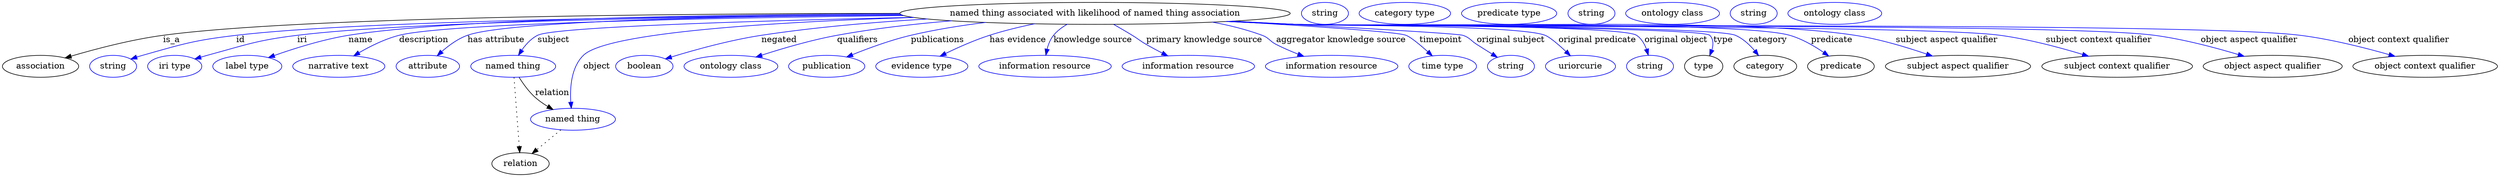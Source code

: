 digraph {
	graph [bb="0,0,4087.7,283"];
	node [label="\N"];
	"named thing associated with likelihood of named thing association"	[height=0.5,
		label="named thing associated with likelihood of named thing association",
		pos="1789.4,265",
		width=8.8825];
	association	[height=0.5,
		pos="62.394,178",
		width=1.7332];
	"named thing associated with likelihood of named thing association" -> association	[label=is_a,
		lp="277.39,221.5",
		pos="e,102.69,191.82 1469.4,264.95 1092.1,264.61 487.71,259.1 263.39,229 211.04,221.98 152.59,206.55 112.28,194.68"];
	id	[color=blue,
		height=0.5,
		label=string,
		pos="181.39,178",
		width=1.0652];
	"named thing associated with likelihood of named thing association" -> id	[color=blue,
		label=id,
		lp="390.39,221.5",
		pos="e,210.39,189.95 1471.5,262.96 1122.9,260.59 585.94,253.01 383.39,229 313.88,220.76 296.75,215.06 229.39,196 226.29,195.12 223.09,\
194.15 219.9,193.12",
		style=solid];
	iri	[color=blue,
		height=0.5,
		label="iri type",
		pos="282.39,178",
		width=1.2277];
	"named thing associated with likelihood of named thing association" -> iri	[color=blue,
		label=iri,
		lp="490.39,221.5",
		pos="e,315.34,190.07 1472.5,262.57 1148.2,259.83 666.47,251.91 482.39,229 415.95,220.73 400.01,213.58 335.39,196 332.03,195.08 328.56,\
194.09 325.08,193.05",
		style=solid];
	name	[color=blue,
		height=0.5,
		label="label type",
		pos="401.39,178",
		width=1.5707];
	"named thing associated with likelihood of named thing association" -> name	[color=blue,
		label=name,
		lp="586.39,221.5",
		pos="e,435.84,192.38 1469.6,264.43 1166.5,263.1 733.46,256.2 566.39,229 524.49,222.18 478.38,207.57 445.58,195.89",
		style=solid];
	description	[color=blue,
		height=0.5,
		label="narrative text",
		pos="551.39,178",
		width=2.0943];
	"named thing associated with likelihood of named thing association" -> description	[color=blue,
		label=description,
		lp="689.89,221.5",
		pos="e,575.56,195.17 1475.8,261.41 1166,257.72 727.34,249.01 649.39,229 626.45,223.11 602.73,211.19 584.37,200.46",
		style=solid];
	"has attribute"	[color=blue,
		height=0.5,
		label=attribute,
		pos="696.39,178",
		width=1.4443];
	"named thing associated with likelihood of named thing association" -> "has attribute"	[color=blue,
		label="has attribute",
		lp="808.39,221.5",
		pos="e,711.75,195.36 1471.7,262.93 1194.6,260.4 826.96,252.55 761.39,229 745.72,223.37 730.79,212.44 719.21,202.23",
		style=solid];
	subject	[color=blue,
		height=0.5,
		label="named thing",
		pos="836.39,178",
		width=1.9318];
	"named thing associated with likelihood of named thing association" -> subject	[color=blue,
		label=subject,
		lp="902.39,221.5",
		pos="e,845.03,196.18 1491.1,258.49 1235.4,252.83 903.94,242.9 876.39,229 865.76,223.63 857.01,214 850.44,204.6",
		style=solid];
	object	[color=blue,
		height=0.5,
		label="named thing",
		pos="934.39,91",
		width=1.9318];
	"named thing associated with likelihood of named thing association" -> object	[color=blue,
		label=object,
		lp="973.39,178",
		pos="e,931.67,109.1 1492.3,258.3 1267.1,250.96 990.03,234.19 951.39,196 931.42,176.26 929.29,142.8 930.78,119.18",
		style=solid];
	negated	[color=blue,
		height=0.5,
		label=boolean,
		pos="1051.4,178",
		width=1.2999];
	"named thing associated with likelihood of named thing association" -> negated	[color=blue,
		label=negated,
		lp="1271.4,221.5",
		pos="e,1085.8,190.35 1514.3,255.77 1427,250.66 1330.4,242.38 1242.4,229 1191.2,221.22 1134,205.22 1095.6,193.4",
		style=solid];
	qualifiers	[color=blue,
		height=0.5,
		label="ontology class",
		pos="1192.4,178",
		width=2.1304];
	"named thing associated with likelihood of named thing association" -> qualifiers	[color=blue,
		label=qualifiers,
		lp="1399.9,221.5",
		pos="e,1233.3,193.25 1553.9,252.8 1492.6,247.62 1426.7,240.05 1366.4,229 1324.2,221.27 1277.5,207.56 1243.1,196.45",
		style=solid];
	publications	[color=blue,
		height=0.5,
		label=publication,
		pos="1349.4,178",
		width=1.7332];
	"named thing associated with likelihood of named thing association" -> publications	[color=blue,
		label=publications,
		lp="1531.4,221.5",
		pos="e,1382.2,193.34 1609.3,250.07 1568.9,245.03 1526.4,238.2 1487.4,229 1454.5,221.24 1418.6,208.09 1391.7,197.22",
		style=solid];
	"has evidence"	[color=blue,
		height=0.5,
		label="evidence type",
		pos="1505.4,178",
		width=2.0943];
	"named thing associated with likelihood of named thing association" -> "has evidence"	[color=blue,
		label="has evidence",
		lp="1662.9,221.5",
		pos="e,1535.3,194.68 1690.1,247.86 1665.7,242.82 1639.9,236.56 1616.4,229 1591.8,221.08 1565.4,209.32 1544.5,199.19",
		style=solid];
	"knowledge source"	[color=blue,
		height=0.5,
		label="information resource",
		pos="1707.4,178",
		width=3.015];
	"named thing associated with likelihood of named thing association" -> "knowledge source"	[color=blue,
		label="knowledge source",
		lp="1785.9,221.5",
		pos="e,1708.8,196.34 1743.5,247.03 1735.2,242.25 1727.4,236.31 1721.4,229 1716.1,222.52 1712.8,214.16 1710.8,206.15",
		style=solid];
	"primary knowledge source"	[color=blue,
		height=0.5,
		label="information resource",
		pos="1942.4,178",
		width=3.015];
	"named thing associated with likelihood of named thing association" -> "primary knowledge source"	[color=blue,
		label="primary knowledge source",
		lp="1968.4,221.5",
		pos="e,1908.7,195.19 1819.7,247.07 1829.6,241.44 1840.5,235.06 1850.4,229 1860.8,222.63 1862.8,220.1 1873.4,214 1881.8,209.16 1890.9,\
204.28 1899.7,199.76",
		style=solid];
	"aggregator knowledge source"	[color=blue,
		height=0.5,
		label="information resource",
		pos="2177.4,178",
		width=3.015];
	"named thing associated with likelihood of named thing association" -> "aggregator knowledge source"	[color=blue,
		label="aggregator knowledge source",
		lp="2192.9,221.5",
		pos="e,2131.7,194.43 1981.8,250.61 2009.7,245.47 2037.6,238.48 2063.4,229 2074.8,224.79 2075.5,219.55 2086.4,214 2097.7,208.22 2110.2,\
202.83 2122.2,198.09",
		style=solid];
	timepoint	[color=blue,
		height=0.5,
		label="time type",
		pos="2359.4,178",
		width=1.5346];
	"named thing associated with likelihood of named thing association" -> timepoint	[color=blue,
		label=timepoint,
		lp="2356.4,221.5",
		pos="e,2342.5,195.15 2009.8,251.93 2141.3,244.22 2285.3,234.64 2299.4,229 2307.3,225.82 2322,213.68 2334.8,202.16",
		style=solid];
	"original subject"	[color=blue,
		height=0.5,
		label=string,
		pos="2471.4,178",
		width=1.0652];
	"named thing associated with likelihood of named thing association" -> "original subject"	[color=blue,
		label="original subject",
		lp="2471.4,221.5",
		pos="e,2449.3,192.7 2015,252.23 2182.4,243.29 2383.2,232.04 2392.4,229 2404,225.18 2405.1,220.57 2415.4,214 2423.6,208.79 2432.4,203.21 \
2440.7,198.07",
		style=solid];
	"original predicate"	[color=blue,
		height=0.5,
		label=uriorcurie,
		pos="2585.4,178",
		width=1.5887];
	"named thing associated with likelihood of named thing association" -> "original predicate"	[color=blue,
		label="original predicate",
		lp="2612.9,221.5",
		pos="e,2568.8,195.47 2014.1,252.16 2049,250.38 2084.7,248.61 2118.4,247 2163.8,244.83 2485.1,245.78 2527.4,229 2535.1,225.93 2549.1,213.93 \
2561.5,202.46",
		style=solid];
	"original object"	[color=blue,
		height=0.5,
		label=string,
		pos="2699.4,178",
		width=1.0652];
	"named thing associated with likelihood of named thing association" -> "original object"	[color=blue,
		label="original object",
		lp="2741.9,221.5",
		pos="e,2696.6,196.41 2010.6,251.98 2046.6,250.19 2083.5,248.46 2118.4,247 2149.4,245.7 2651.6,246.4 2677.4,229 2685.3,223.68 2690.4,214.85 \
2693.6,206.09",
		style=solid];
	type	[height=0.5,
		pos="2787.4,178",
		width=0.86659];
	"named thing associated with likelihood of named thing association" -> type	[color=blue,
		label=type,
		lp="2819.4,221.5",
		pos="e,2797.2,195.5 2008.8,251.89 2045.4,250.1 2083,248.38 2118.4,247 2137.2,246.26 2784.2,242.52 2797.4,229 2803.6,222.64 2803.4,213.59 \
2800.9,204.94",
		style=solid];
	category	[height=0.5,
		pos="2888.4,178",
		width=1.4263];
	"named thing associated with likelihood of named thing association" -> category	[color=blue,
		label=category,
		lp="2892.9,221.5",
		pos="e,2877.3,195.82 2008.4,251.87 2045.1,250.07 2082.8,248.36 2118.4,247 2158.4,245.47 2802.7,244.98 2839.4,229 2851.8,223.62 2862.6,\
213.52 2870.9,203.79",
		style=solid];
	predicate	[height=0.5,
		pos="3012.4,178",
		width=1.5165];
	"named thing associated with likelihood of named thing association" -> predicate	[color=blue,
		label=predicate,
		lp="2997.4,221.5",
		pos="e,2992.4,194.97 2007.5,251.83 2044.5,250.02 2082.5,248.32 2118.4,247 2208.4,243.68 2841.9,253.84 2928.4,229 2948.3,223.28 2968.3,\
211.65 2983.8,201.05",
		style=solid];
	"subject aspect qualifier"	[height=0.5,
		pos="3204.4,178",
		width=3.3039];
	"named thing associated with likelihood of named thing association" -> "subject aspect qualifier"	[color=blue,
		label="subject aspect qualifier",
		lp="3185.9,221.5",
		pos="e,3162.4,194.85 2007,251.77 2044.2,249.96 2082.4,248.28 2118.4,247 2322.1,239.74 2834,260.19 3035.4,229 3075.7,222.76 3119.9,209.45 \
3152.9,198.14",
		style=solid];
	"subject context qualifier"	[height=0.5,
		pos="3464.4,178",
		width=3.4303];
	"named thing associated with likelihood of named thing association" -> "subject context qualifier"	[color=blue,
		label="subject context qualifier",
		lp="3435.4,221.5",
		pos="e,3417.2,194.76 2005.7,251.71 2043.3,249.89 2082,248.23 2118.4,247 2246.7,242.69 3146.2,246.38 3273.4,229 3319.2,222.74 3369.8,209.18 \
3407.4,197.77",
		style=solid];
	"object aspect qualifier"	[height=0.5,
		pos="3719.4,178",
		width=3.1594];
	"named thing associated with likelihood of named thing association" -> "object aspect qualifier"	[color=blue,
		label="object aspect qualifier",
		lp="3681.9,221.5",
		pos="e,3672.8,194.44 2004.8,251.67 2042.7,249.84 2081.7,248.18 2118.4,247 2274.8,241.96 3371.3,249.77 3526.4,229 3573.2,222.74 3624.8,\
208.97 3663,197.46",
		style=solid];
	"object context qualifier"	[height=0.5,
		pos="3969.4,178",
		width=3.2858];
	"named thing associated with likelihood of named thing association" -> "object context qualifier"	[color=blue,
		label="object context qualifier",
		lp="3927.4,221.5",
		pos="e,3920.1,194.46 2003.9,251.65 2042,249.82 2081.4,248.16 2118.4,247 2301.3,241.28 3583.8,251.93 3765.4,229 3815,222.73 3870,208.82 \
3910.4,197.26",
		style=solid];
	subject -> object	[label=relation,
		lp="900.39,134.5",
		pos="e,901.73,107 846.15,159.8 852.63,149.42 861.88,136.42 872.39,127 878.48,121.55 885.56,116.58 892.71,112.21"];
	relation	[height=0.5,
		pos="848.39,18",
		width=1.2999];
	subject -> relation	[pos="e,847.09,36.188 837.7,159.79 839.78,132.48 843.84,78.994 846.31,46.38",
		style=dotted];
	object -> relation	[pos="e,867.35,34.647 914.45,73.533 902.81,63.922 887.97,51.669 875.3,41.213",
		style=dotted];
	association_type	[color=blue,
		height=0.5,
		label=string,
		pos="2165.4,265",
		width=1.0652];
	association_category	[color=blue,
		height=0.5,
		label="category type",
		pos="2296.4,265",
		width=2.0762];
	"named thing associated with likelihood of named thing association_predicate"	[color=blue,
		height=0.5,
		label="predicate type",
		pos="2467.4,265",
		width=2.1665];
	"named thing associated with likelihood of named thing association_subject aspect qualifier"	[color=blue,
		height=0.5,
		label=string,
		pos="2601.4,265",
		width=1.0652];
	"named thing associated with likelihood of named thing association_subject context qualifier"	[color=blue,
		height=0.5,
		label="ontology class",
		pos="2734.4,265",
		width=2.1304];
	"named thing associated with likelihood of named thing association_object aspect qualifier"	[color=blue,
		height=0.5,
		label=string,
		pos="2867.4,265",
		width=1.0652];
	"named thing associated with likelihood of named thing association_object context qualifier"	[color=blue,
		height=0.5,
		label="ontology class",
		pos="3000.4,265",
		width=2.1304];
}
